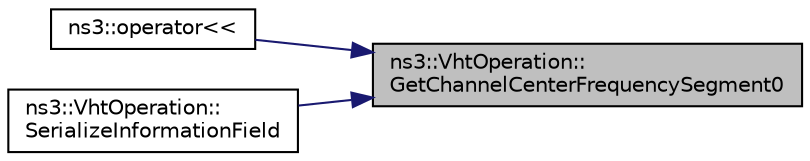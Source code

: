 digraph "ns3::VhtOperation::GetChannelCenterFrequencySegment0"
{
 // LATEX_PDF_SIZE
  edge [fontname="Helvetica",fontsize="10",labelfontname="Helvetica",labelfontsize="10"];
  node [fontname="Helvetica",fontsize="10",shape=record];
  rankdir="RL";
  Node1 [label="ns3::VhtOperation::\lGetChannelCenterFrequencySegment0",height=0.2,width=0.4,color="black", fillcolor="grey75", style="filled", fontcolor="black",tooltip="Return the Channel Center Frequency Segment 0 field in the VHT Operation information element."];
  Node1 -> Node2 [dir="back",color="midnightblue",fontsize="10",style="solid",fontname="Helvetica"];
  Node2 [label="ns3::operator\<\<",height=0.2,width=0.4,color="black", fillcolor="white", style="filled",URL="$namespacens3.html#a130046800fb142349fb2315adcb8fbef",tooltip="output stream output operator"];
  Node1 -> Node3 [dir="back",color="midnightblue",fontsize="10",style="solid",fontname="Helvetica"];
  Node3 [label="ns3::VhtOperation::\lSerializeInformationField",height=0.2,width=0.4,color="black", fillcolor="white", style="filled",URL="$classns3_1_1_vht_operation.html#a2c2fdcf7ad4a559b10e38d7402d6683c",tooltip="Serialize information (i.e., the body of the IE, not including the Element ID and length octets)"];
}
